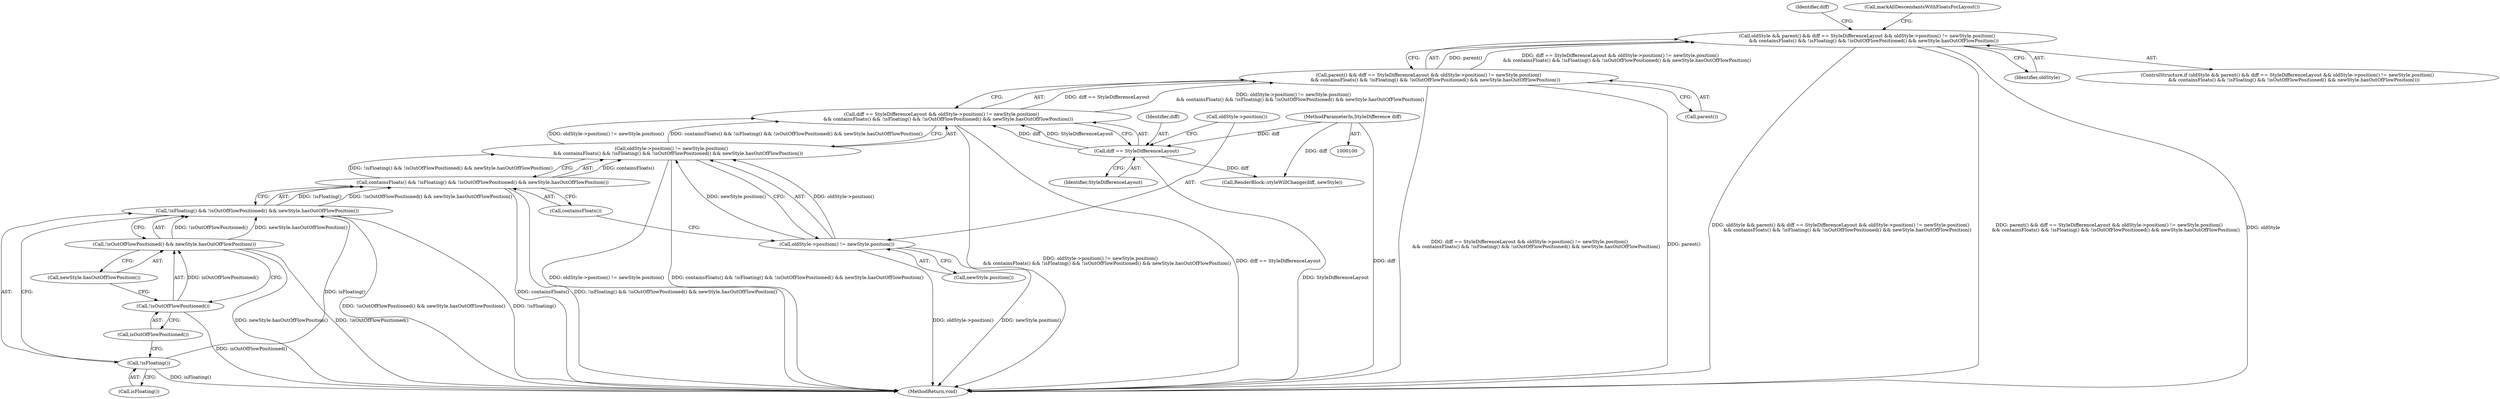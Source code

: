 digraph "1_Chrome_b2b21468c1f7f08b30a7c1755316f6026c50eb2a_3@pointer" {
"1000119" [label="(Call,oldStyle && parent() && diff == StyleDifferenceLayout && oldStyle->position() != newStyle.position()\n         && containsFloats() && !isFloating() && !isOutOfFlowPositioned() && newStyle.hasOutOfFlowPosition())"];
"1000121" [label="(Call,parent() && diff == StyleDifferenceLayout && oldStyle->position() != newStyle.position()\n         && containsFloats() && !isFloating() && !isOutOfFlowPositioned() && newStyle.hasOutOfFlowPosition())"];
"1000123" [label="(Call,diff == StyleDifferenceLayout && oldStyle->position() != newStyle.position()\n         && containsFloats() && !isFloating() && !isOutOfFlowPositioned() && newStyle.hasOutOfFlowPosition())"];
"1000124" [label="(Call,diff == StyleDifferenceLayout)"];
"1000101" [label="(MethodParameterIn,StyleDifference diff)"];
"1000127" [label="(Call,oldStyle->position() != newStyle.position()\n         && containsFloats() && !isFloating() && !isOutOfFlowPositioned() && newStyle.hasOutOfFlowPosition())"];
"1000128" [label="(Call,oldStyle->position() != newStyle.position())"];
"1000131" [label="(Call,containsFloats() && !isFloating() && !isOutOfFlowPositioned() && newStyle.hasOutOfFlowPosition())"];
"1000133" [label="(Call,!isFloating() && !isOutOfFlowPositioned() && newStyle.hasOutOfFlowPosition())"];
"1000134" [label="(Call,!isFloating())"];
"1000136" [label="(Call,!isOutOfFlowPositioned() && newStyle.hasOutOfFlowPosition())"];
"1000137" [label="(Call,!isOutOfFlowPositioned())"];
"1000125" [label="(Identifier,diff)"];
"1000138" [label="(Call,isOutOfFlowPositioned())"];
"1000141" [label="(Call,RenderBlock::styleWillChange(diff, newStyle))"];
"1000137" [label="(Call,!isOutOfFlowPositioned())"];
"1000122" [label="(Call,parent())"];
"1000123" [label="(Call,diff == StyleDifferenceLayout && oldStyle->position() != newStyle.position()\n         && containsFloats() && !isFloating() && !isOutOfFlowPositioned() && newStyle.hasOutOfFlowPosition())"];
"1000127" [label="(Call,oldStyle->position() != newStyle.position()\n         && containsFloats() && !isFloating() && !isOutOfFlowPositioned() && newStyle.hasOutOfFlowPosition())"];
"1000144" [label="(MethodReturn,void)"];
"1000136" [label="(Call,!isOutOfFlowPositioned() && newStyle.hasOutOfFlowPosition())"];
"1000129" [label="(Call,oldStyle->position())"];
"1000126" [label="(Identifier,StyleDifferenceLayout)"];
"1000119" [label="(Call,oldStyle && parent() && diff == StyleDifferenceLayout && oldStyle->position() != newStyle.position()\n         && containsFloats() && !isFloating() && !isOutOfFlowPositioned() && newStyle.hasOutOfFlowPosition())"];
"1000124" [label="(Call,diff == StyleDifferenceLayout)"];
"1000142" [label="(Identifier,diff)"];
"1000130" [label="(Call,newStyle.position())"];
"1000120" [label="(Identifier,oldStyle)"];
"1000140" [label="(Call,markAllDescendantsWithFloatsForLayout())"];
"1000134" [label="(Call,!isFloating())"];
"1000121" [label="(Call,parent() && diff == StyleDifferenceLayout && oldStyle->position() != newStyle.position()\n         && containsFloats() && !isFloating() && !isOutOfFlowPositioned() && newStyle.hasOutOfFlowPosition())"];
"1000132" [label="(Call,containsFloats())"];
"1000135" [label="(Call,isFloating())"];
"1000133" [label="(Call,!isFloating() && !isOutOfFlowPositioned() && newStyle.hasOutOfFlowPosition())"];
"1000128" [label="(Call,oldStyle->position() != newStyle.position())"];
"1000139" [label="(Call,newStyle.hasOutOfFlowPosition())"];
"1000101" [label="(MethodParameterIn,StyleDifference diff)"];
"1000118" [label="(ControlStructure,if (oldStyle && parent() && diff == StyleDifferenceLayout && oldStyle->position() != newStyle.position()\n         && containsFloats() && !isFloating() && !isOutOfFlowPositioned() && newStyle.hasOutOfFlowPosition()))"];
"1000131" [label="(Call,containsFloats() && !isFloating() && !isOutOfFlowPositioned() && newStyle.hasOutOfFlowPosition())"];
"1000119" -> "1000118"  [label="AST: "];
"1000119" -> "1000120"  [label="CFG: "];
"1000119" -> "1000121"  [label="CFG: "];
"1000120" -> "1000119"  [label="AST: "];
"1000121" -> "1000119"  [label="AST: "];
"1000140" -> "1000119"  [label="CFG: "];
"1000142" -> "1000119"  [label="CFG: "];
"1000119" -> "1000144"  [label="DDG: oldStyle && parent() && diff == StyleDifferenceLayout && oldStyle->position() != newStyle.position()\n         && containsFloats() && !isFloating() && !isOutOfFlowPositioned() && newStyle.hasOutOfFlowPosition()"];
"1000119" -> "1000144"  [label="DDG: parent() && diff == StyleDifferenceLayout && oldStyle->position() != newStyle.position()\n         && containsFloats() && !isFloating() && !isOutOfFlowPositioned() && newStyle.hasOutOfFlowPosition()"];
"1000119" -> "1000144"  [label="DDG: oldStyle"];
"1000121" -> "1000119"  [label="DDG: parent()"];
"1000121" -> "1000119"  [label="DDG: diff == StyleDifferenceLayout && oldStyle->position() != newStyle.position()\n         && containsFloats() && !isFloating() && !isOutOfFlowPositioned() && newStyle.hasOutOfFlowPosition()"];
"1000121" -> "1000122"  [label="CFG: "];
"1000121" -> "1000123"  [label="CFG: "];
"1000122" -> "1000121"  [label="AST: "];
"1000123" -> "1000121"  [label="AST: "];
"1000121" -> "1000144"  [label="DDG: diff == StyleDifferenceLayout && oldStyle->position() != newStyle.position()\n         && containsFloats() && !isFloating() && !isOutOfFlowPositioned() && newStyle.hasOutOfFlowPosition()"];
"1000121" -> "1000144"  [label="DDG: parent()"];
"1000123" -> "1000121"  [label="DDG: diff == StyleDifferenceLayout"];
"1000123" -> "1000121"  [label="DDG: oldStyle->position() != newStyle.position()\n         && containsFloats() && !isFloating() && !isOutOfFlowPositioned() && newStyle.hasOutOfFlowPosition()"];
"1000123" -> "1000124"  [label="CFG: "];
"1000123" -> "1000127"  [label="CFG: "];
"1000124" -> "1000123"  [label="AST: "];
"1000127" -> "1000123"  [label="AST: "];
"1000123" -> "1000144"  [label="DDG: oldStyle->position() != newStyle.position()\n         && containsFloats() && !isFloating() && !isOutOfFlowPositioned() && newStyle.hasOutOfFlowPosition()"];
"1000123" -> "1000144"  [label="DDG: diff == StyleDifferenceLayout"];
"1000124" -> "1000123"  [label="DDG: diff"];
"1000124" -> "1000123"  [label="DDG: StyleDifferenceLayout"];
"1000127" -> "1000123"  [label="DDG: oldStyle->position() != newStyle.position()"];
"1000127" -> "1000123"  [label="DDG: containsFloats() && !isFloating() && !isOutOfFlowPositioned() && newStyle.hasOutOfFlowPosition()"];
"1000124" -> "1000126"  [label="CFG: "];
"1000125" -> "1000124"  [label="AST: "];
"1000126" -> "1000124"  [label="AST: "];
"1000129" -> "1000124"  [label="CFG: "];
"1000124" -> "1000144"  [label="DDG: StyleDifferenceLayout"];
"1000101" -> "1000124"  [label="DDG: diff"];
"1000124" -> "1000141"  [label="DDG: diff"];
"1000101" -> "1000100"  [label="AST: "];
"1000101" -> "1000144"  [label="DDG: diff"];
"1000101" -> "1000141"  [label="DDG: diff"];
"1000127" -> "1000128"  [label="CFG: "];
"1000127" -> "1000131"  [label="CFG: "];
"1000128" -> "1000127"  [label="AST: "];
"1000131" -> "1000127"  [label="AST: "];
"1000127" -> "1000144"  [label="DDG: oldStyle->position() != newStyle.position()"];
"1000127" -> "1000144"  [label="DDG: containsFloats() && !isFloating() && !isOutOfFlowPositioned() && newStyle.hasOutOfFlowPosition()"];
"1000128" -> "1000127"  [label="DDG: oldStyle->position()"];
"1000128" -> "1000127"  [label="DDG: newStyle.position()"];
"1000131" -> "1000127"  [label="DDG: containsFloats()"];
"1000131" -> "1000127"  [label="DDG: !isFloating() && !isOutOfFlowPositioned() && newStyle.hasOutOfFlowPosition()"];
"1000128" -> "1000130"  [label="CFG: "];
"1000129" -> "1000128"  [label="AST: "];
"1000130" -> "1000128"  [label="AST: "];
"1000132" -> "1000128"  [label="CFG: "];
"1000128" -> "1000144"  [label="DDG: newStyle.position()"];
"1000128" -> "1000144"  [label="DDG: oldStyle->position()"];
"1000131" -> "1000132"  [label="CFG: "];
"1000131" -> "1000133"  [label="CFG: "];
"1000132" -> "1000131"  [label="AST: "];
"1000133" -> "1000131"  [label="AST: "];
"1000131" -> "1000144"  [label="DDG: containsFloats()"];
"1000131" -> "1000144"  [label="DDG: !isFloating() && !isOutOfFlowPositioned() && newStyle.hasOutOfFlowPosition()"];
"1000133" -> "1000131"  [label="DDG: !isFloating()"];
"1000133" -> "1000131"  [label="DDG: !isOutOfFlowPositioned() && newStyle.hasOutOfFlowPosition()"];
"1000133" -> "1000134"  [label="CFG: "];
"1000133" -> "1000136"  [label="CFG: "];
"1000134" -> "1000133"  [label="AST: "];
"1000136" -> "1000133"  [label="AST: "];
"1000133" -> "1000144"  [label="DDG: !isFloating()"];
"1000133" -> "1000144"  [label="DDG: !isOutOfFlowPositioned() && newStyle.hasOutOfFlowPosition()"];
"1000134" -> "1000133"  [label="DDG: isFloating()"];
"1000136" -> "1000133"  [label="DDG: !isOutOfFlowPositioned()"];
"1000136" -> "1000133"  [label="DDG: newStyle.hasOutOfFlowPosition()"];
"1000134" -> "1000135"  [label="CFG: "];
"1000135" -> "1000134"  [label="AST: "];
"1000138" -> "1000134"  [label="CFG: "];
"1000134" -> "1000144"  [label="DDG: isFloating()"];
"1000136" -> "1000137"  [label="CFG: "];
"1000136" -> "1000139"  [label="CFG: "];
"1000137" -> "1000136"  [label="AST: "];
"1000139" -> "1000136"  [label="AST: "];
"1000136" -> "1000144"  [label="DDG: newStyle.hasOutOfFlowPosition()"];
"1000136" -> "1000144"  [label="DDG: !isOutOfFlowPositioned()"];
"1000137" -> "1000136"  [label="DDG: isOutOfFlowPositioned()"];
"1000137" -> "1000138"  [label="CFG: "];
"1000138" -> "1000137"  [label="AST: "];
"1000139" -> "1000137"  [label="CFG: "];
"1000137" -> "1000144"  [label="DDG: isOutOfFlowPositioned()"];
}
